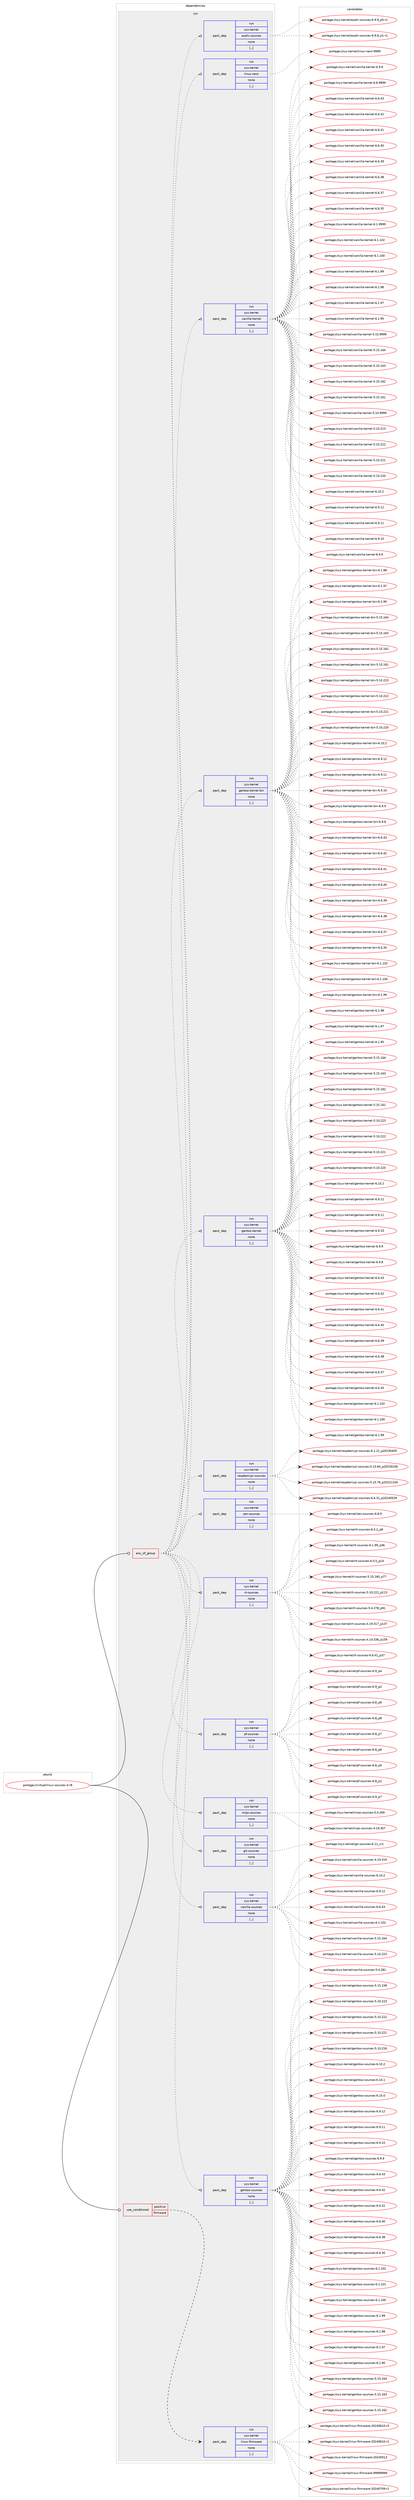 digraph prolog {

# *************
# Graph options
# *************

newrank=true;
concentrate=true;
compound=true;
graph [rankdir=LR,fontname=Helvetica,fontsize=10,ranksep=1.5];#, ranksep=2.5, nodesep=0.2];
edge  [arrowhead=vee];
node  [fontname=Helvetica,fontsize=10];

# **********
# The ebuild
# **********

subgraph cluster_leftcol {
color=gray;
label=<<i>ebuild</i>>;
id [label="portage://virtual/linux-sources-3-r8", color=red, width=4, href="../virtual/linux-sources-3-r8.svg"];
}

# ****************
# The dependencies
# ****************

subgraph cluster_midcol {
color=gray;
label=<<i>dependencies</i>>;
subgraph cluster_compile {
fillcolor="#eeeeee";
style=filled;
label=<<i>compile</i>>;
}
subgraph cluster_compileandrun {
fillcolor="#eeeeee";
style=filled;
label=<<i>compile and run</i>>;
}
subgraph cluster_run {
fillcolor="#eeeeee";
style=filled;
label=<<i>run</i>>;
subgraph any2855 {
dependency444452 [label=<<TABLE BORDER="0" CELLBORDER="1" CELLSPACING="0" CELLPADDING="4"><TR><TD CELLPADDING="10">any_of_group</TD></TR></TABLE>>, shape=none, color=red];subgraph pack322698 {
dependency444453 [label=<<TABLE BORDER="0" CELLBORDER="1" CELLSPACING="0" CELLPADDING="4" WIDTH="220"><TR><TD ROWSPAN="6" CELLPADDING="30">pack_dep</TD></TR><TR><TD WIDTH="110">run</TD></TR><TR><TD>sys-kernel</TD></TR><TR><TD>gentoo-sources</TD></TR><TR><TD>none</TD></TR><TR><TD>[,,]</TD></TR></TABLE>>, shape=none, color=blue];
}
dependency444452:e -> dependency444453:w [weight=20,style="dotted",arrowhead="oinv"];
subgraph pack322699 {
dependency444454 [label=<<TABLE BORDER="0" CELLBORDER="1" CELLSPACING="0" CELLPADDING="4" WIDTH="220"><TR><TD ROWSPAN="6" CELLPADDING="30">pack_dep</TD></TR><TR><TD WIDTH="110">run</TD></TR><TR><TD>sys-kernel</TD></TR><TR><TD>vanilla-sources</TD></TR><TR><TD>none</TD></TR><TR><TD>[,,]</TD></TR></TABLE>>, shape=none, color=blue];
}
dependency444452:e -> dependency444454:w [weight=20,style="dotted",arrowhead="oinv"];
subgraph pack322700 {
dependency444455 [label=<<TABLE BORDER="0" CELLBORDER="1" CELLSPACING="0" CELLPADDING="4" WIDTH="220"><TR><TD ROWSPAN="6" CELLPADDING="30">pack_dep</TD></TR><TR><TD WIDTH="110">run</TD></TR><TR><TD>sys-kernel</TD></TR><TR><TD>git-sources</TD></TR><TR><TD>none</TD></TR><TR><TD>[,,]</TD></TR></TABLE>>, shape=none, color=blue];
}
dependency444452:e -> dependency444455:w [weight=20,style="dotted",arrowhead="oinv"];
subgraph pack322701 {
dependency444456 [label=<<TABLE BORDER="0" CELLBORDER="1" CELLSPACING="0" CELLPADDING="4" WIDTH="220"><TR><TD ROWSPAN="6" CELLPADDING="30">pack_dep</TD></TR><TR><TD WIDTH="110">run</TD></TR><TR><TD>sys-kernel</TD></TR><TR><TD>mips-sources</TD></TR><TR><TD>none</TD></TR><TR><TD>[,,]</TD></TR></TABLE>>, shape=none, color=blue];
}
dependency444452:e -> dependency444456:w [weight=20,style="dotted",arrowhead="oinv"];
subgraph pack322702 {
dependency444457 [label=<<TABLE BORDER="0" CELLBORDER="1" CELLSPACING="0" CELLPADDING="4" WIDTH="220"><TR><TD ROWSPAN="6" CELLPADDING="30">pack_dep</TD></TR><TR><TD WIDTH="110">run</TD></TR><TR><TD>sys-kernel</TD></TR><TR><TD>pf-sources</TD></TR><TR><TD>none</TD></TR><TR><TD>[,,]</TD></TR></TABLE>>, shape=none, color=blue];
}
dependency444452:e -> dependency444457:w [weight=20,style="dotted",arrowhead="oinv"];
subgraph pack322703 {
dependency444458 [label=<<TABLE BORDER="0" CELLBORDER="1" CELLSPACING="0" CELLPADDING="4" WIDTH="220"><TR><TD ROWSPAN="6" CELLPADDING="30">pack_dep</TD></TR><TR><TD WIDTH="110">run</TD></TR><TR><TD>sys-kernel</TD></TR><TR><TD>rt-sources</TD></TR><TR><TD>none</TD></TR><TR><TD>[,,]</TD></TR></TABLE>>, shape=none, color=blue];
}
dependency444452:e -> dependency444458:w [weight=20,style="dotted",arrowhead="oinv"];
subgraph pack322704 {
dependency444459 [label=<<TABLE BORDER="0" CELLBORDER="1" CELLSPACING="0" CELLPADDING="4" WIDTH="220"><TR><TD ROWSPAN="6" CELLPADDING="30">pack_dep</TD></TR><TR><TD WIDTH="110">run</TD></TR><TR><TD>sys-kernel</TD></TR><TR><TD>zen-sources</TD></TR><TR><TD>none</TD></TR><TR><TD>[,,]</TD></TR></TABLE>>, shape=none, color=blue];
}
dependency444452:e -> dependency444459:w [weight=20,style="dotted",arrowhead="oinv"];
subgraph pack322705 {
dependency444460 [label=<<TABLE BORDER="0" CELLBORDER="1" CELLSPACING="0" CELLPADDING="4" WIDTH="220"><TR><TD ROWSPAN="6" CELLPADDING="30">pack_dep</TD></TR><TR><TD WIDTH="110">run</TD></TR><TR><TD>sys-kernel</TD></TR><TR><TD>raspberrypi-sources</TD></TR><TR><TD>none</TD></TR><TR><TD>[,,]</TD></TR></TABLE>>, shape=none, color=blue];
}
dependency444452:e -> dependency444460:w [weight=20,style="dotted",arrowhead="oinv"];
subgraph pack322706 {
dependency444461 [label=<<TABLE BORDER="0" CELLBORDER="1" CELLSPACING="0" CELLPADDING="4" WIDTH="220"><TR><TD ROWSPAN="6" CELLPADDING="30">pack_dep</TD></TR><TR><TD WIDTH="110">run</TD></TR><TR><TD>sys-kernel</TD></TR><TR><TD>gentoo-kernel</TD></TR><TR><TD>none</TD></TR><TR><TD>[,,]</TD></TR></TABLE>>, shape=none, color=blue];
}
dependency444452:e -> dependency444461:w [weight=20,style="dotted",arrowhead="oinv"];
subgraph pack322707 {
dependency444462 [label=<<TABLE BORDER="0" CELLBORDER="1" CELLSPACING="0" CELLPADDING="4" WIDTH="220"><TR><TD ROWSPAN="6" CELLPADDING="30">pack_dep</TD></TR><TR><TD WIDTH="110">run</TD></TR><TR><TD>sys-kernel</TD></TR><TR><TD>gentoo-kernel-bin</TD></TR><TR><TD>none</TD></TR><TR><TD>[,,]</TD></TR></TABLE>>, shape=none, color=blue];
}
dependency444452:e -> dependency444462:w [weight=20,style="dotted",arrowhead="oinv"];
subgraph pack322708 {
dependency444463 [label=<<TABLE BORDER="0" CELLBORDER="1" CELLSPACING="0" CELLPADDING="4" WIDTH="220"><TR><TD ROWSPAN="6" CELLPADDING="30">pack_dep</TD></TR><TR><TD WIDTH="110">run</TD></TR><TR><TD>sys-kernel</TD></TR><TR><TD>vanilla-kernel</TD></TR><TR><TD>none</TD></TR><TR><TD>[,,]</TD></TR></TABLE>>, shape=none, color=blue];
}
dependency444452:e -> dependency444463:w [weight=20,style="dotted",arrowhead="oinv"];
subgraph pack322709 {
dependency444464 [label=<<TABLE BORDER="0" CELLBORDER="1" CELLSPACING="0" CELLPADDING="4" WIDTH="220"><TR><TD ROWSPAN="6" CELLPADDING="30">pack_dep</TD></TR><TR><TD WIDTH="110">run</TD></TR><TR><TD>sys-kernel</TD></TR><TR><TD>linux-next</TD></TR><TR><TD>none</TD></TR><TR><TD>[,,]</TD></TR></TABLE>>, shape=none, color=blue];
}
dependency444452:e -> dependency444464:w [weight=20,style="dotted",arrowhead="oinv"];
subgraph pack322710 {
dependency444465 [label=<<TABLE BORDER="0" CELLBORDER="1" CELLSPACING="0" CELLPADDING="4" WIDTH="220"><TR><TD ROWSPAN="6" CELLPADDING="30">pack_dep</TD></TR><TR><TD WIDTH="110">run</TD></TR><TR><TD>sys-kernel</TD></TR><TR><TD>asahi-sources</TD></TR><TR><TD>none</TD></TR><TR><TD>[,,]</TD></TR></TABLE>>, shape=none, color=blue];
}
dependency444452:e -> dependency444465:w [weight=20,style="dotted",arrowhead="oinv"];
}
id:e -> dependency444452:w [weight=20,style="solid",arrowhead="odot"];
subgraph cond118670 {
dependency444466 [label=<<TABLE BORDER="0" CELLBORDER="1" CELLSPACING="0" CELLPADDING="4"><TR><TD ROWSPAN="3" CELLPADDING="10">use_conditional</TD></TR><TR><TD>positive</TD></TR><TR><TD>firmware</TD></TR></TABLE>>, shape=none, color=red];
subgraph pack322711 {
dependency444467 [label=<<TABLE BORDER="0" CELLBORDER="1" CELLSPACING="0" CELLPADDING="4" WIDTH="220"><TR><TD ROWSPAN="6" CELLPADDING="30">pack_dep</TD></TR><TR><TD WIDTH="110">run</TD></TR><TR><TD>sys-kernel</TD></TR><TR><TD>linux-firmware</TD></TR><TR><TD>none</TD></TR><TR><TD>[,,]</TD></TR></TABLE>>, shape=none, color=blue];
}
dependency444466:e -> dependency444467:w [weight=20,style="dashed",arrowhead="vee"];
}
id:e -> dependency444466:w [weight=20,style="solid",arrowhead="odot"];
}
}

# **************
# The candidates
# **************

subgraph cluster_choices {
rank=same;
color=gray;
label=<<i>candidates</i>>;

subgraph choice322698 {
color=black;
nodesep=1;
choice1151211154510710111411010110847103101110116111111451151111171149910111545544649484650 [label="portage://sys-kernel/gentoo-sources-6.10.2", color=red, width=4,href="../sys-kernel/gentoo-sources-6.10.2.svg"];
choice1151211154510710111411010110847103101110116111111451151111171149910111545544649484649 [label="portage://sys-kernel/gentoo-sources-6.10.1", color=red, width=4,href="../sys-kernel/gentoo-sources-6.10.1.svg"];
choice1151211154510710111411010110847103101110116111111451151111171149910111545544649484648 [label="portage://sys-kernel/gentoo-sources-6.10.0", color=red, width=4,href="../sys-kernel/gentoo-sources-6.10.0.svg"];
choice1151211154510710111411010110847103101110116111111451151111171149910111545544657464950 [label="portage://sys-kernel/gentoo-sources-6.9.12", color=red, width=4,href="../sys-kernel/gentoo-sources-6.9.12.svg"];
choice1151211154510710111411010110847103101110116111111451151111171149910111545544657464949 [label="portage://sys-kernel/gentoo-sources-6.9.11", color=red, width=4,href="../sys-kernel/gentoo-sources-6.9.11.svg"];
choice1151211154510710111411010110847103101110116111111451151111171149910111545544657464948 [label="portage://sys-kernel/gentoo-sources-6.9.10", color=red, width=4,href="../sys-kernel/gentoo-sources-6.9.10.svg"];
choice11512111545107101114110101108471031011101161111114511511111711499101115455446574657 [label="portage://sys-kernel/gentoo-sources-6.9.9", color=red, width=4,href="../sys-kernel/gentoo-sources-6.9.9.svg"];
choice1151211154510710111411010110847103101110116111111451151111171149910111545544654465251 [label="portage://sys-kernel/gentoo-sources-6.6.43", color=red, width=4,href="../sys-kernel/gentoo-sources-6.6.43.svg"];
choice1151211154510710111411010110847103101110116111111451151111171149910111545544654465250 [label="portage://sys-kernel/gentoo-sources-6.6.42", color=red, width=4,href="../sys-kernel/gentoo-sources-6.6.42.svg"];
choice1151211154510710111411010110847103101110116111111451151111171149910111545544654465249 [label="portage://sys-kernel/gentoo-sources-6.6.41", color=red, width=4,href="../sys-kernel/gentoo-sources-6.6.41.svg"];
choice1151211154510710111411010110847103101110116111111451151111171149910111545544654465248 [label="portage://sys-kernel/gentoo-sources-6.6.40", color=red, width=4,href="../sys-kernel/gentoo-sources-6.6.40.svg"];
choice1151211154510710111411010110847103101110116111111451151111171149910111545544654465156 [label="portage://sys-kernel/gentoo-sources-6.6.38", color=red, width=4,href="../sys-kernel/gentoo-sources-6.6.38.svg"];
choice1151211154510710111411010110847103101110116111111451151111171149910111545544654465148 [label="portage://sys-kernel/gentoo-sources-6.6.30", color=red, width=4,href="../sys-kernel/gentoo-sources-6.6.30.svg"];
choice115121115451071011141101011084710310111011611111145115111117114991011154554464946494850 [label="portage://sys-kernel/gentoo-sources-6.1.102", color=red, width=4,href="../sys-kernel/gentoo-sources-6.1.102.svg"];
choice115121115451071011141101011084710310111011611111145115111117114991011154554464946494849 [label="portage://sys-kernel/gentoo-sources-6.1.101", color=red, width=4,href="../sys-kernel/gentoo-sources-6.1.101.svg"];
choice115121115451071011141101011084710310111011611111145115111117114991011154554464946494848 [label="portage://sys-kernel/gentoo-sources-6.1.100", color=red, width=4,href="../sys-kernel/gentoo-sources-6.1.100.svg"];
choice1151211154510710111411010110847103101110116111111451151111171149910111545544649465757 [label="portage://sys-kernel/gentoo-sources-6.1.99", color=red, width=4,href="../sys-kernel/gentoo-sources-6.1.99.svg"];
choice1151211154510710111411010110847103101110116111111451151111171149910111545544649465756 [label="portage://sys-kernel/gentoo-sources-6.1.98", color=red, width=4,href="../sys-kernel/gentoo-sources-6.1.98.svg"];
choice1151211154510710111411010110847103101110116111111451151111171149910111545544649465755 [label="portage://sys-kernel/gentoo-sources-6.1.97", color=red, width=4,href="../sys-kernel/gentoo-sources-6.1.97.svg"];
choice1151211154510710111411010110847103101110116111111451151111171149910111545544649465748 [label="portage://sys-kernel/gentoo-sources-6.1.90", color=red, width=4,href="../sys-kernel/gentoo-sources-6.1.90.svg"];
choice11512111545107101114110101108471031011101161111114511511111711499101115455346495346495452 [label="portage://sys-kernel/gentoo-sources-5.15.164", color=red, width=4,href="../sys-kernel/gentoo-sources-5.15.164.svg"];
choice11512111545107101114110101108471031011101161111114511511111711499101115455346495346495451 [label="portage://sys-kernel/gentoo-sources-5.15.163", color=red, width=4,href="../sys-kernel/gentoo-sources-5.15.163.svg"];
choice11512111545107101114110101108471031011101161111114511511111711499101115455346495346495450 [label="portage://sys-kernel/gentoo-sources-5.15.162", color=red, width=4,href="../sys-kernel/gentoo-sources-5.15.162.svg"];
choice11512111545107101114110101108471031011101161111114511511111711499101115455346495346495356 [label="portage://sys-kernel/gentoo-sources-5.15.158", color=red, width=4,href="../sys-kernel/gentoo-sources-5.15.158.svg"];
choice11512111545107101114110101108471031011101161111114511511111711499101115455346494846505051 [label="portage://sys-kernel/gentoo-sources-5.10.223", color=red, width=4,href="../sys-kernel/gentoo-sources-5.10.223.svg"];
choice11512111545107101114110101108471031011101161111114511511111711499101115455346494846505050 [label="portage://sys-kernel/gentoo-sources-5.10.222", color=red, width=4,href="../sys-kernel/gentoo-sources-5.10.222.svg"];
choice11512111545107101114110101108471031011101161111114511511111711499101115455346494846505049 [label="portage://sys-kernel/gentoo-sources-5.10.221", color=red, width=4,href="../sys-kernel/gentoo-sources-5.10.221.svg"];
choice11512111545107101114110101108471031011101161111114511511111711499101115455346494846504954 [label="portage://sys-kernel/gentoo-sources-5.10.216", color=red, width=4,href="../sys-kernel/gentoo-sources-5.10.216.svg"];
dependency444453:e -> choice1151211154510710111411010110847103101110116111111451151111171149910111545544649484650:w [style=dotted,weight="100"];
dependency444453:e -> choice1151211154510710111411010110847103101110116111111451151111171149910111545544649484649:w [style=dotted,weight="100"];
dependency444453:e -> choice1151211154510710111411010110847103101110116111111451151111171149910111545544649484648:w [style=dotted,weight="100"];
dependency444453:e -> choice1151211154510710111411010110847103101110116111111451151111171149910111545544657464950:w [style=dotted,weight="100"];
dependency444453:e -> choice1151211154510710111411010110847103101110116111111451151111171149910111545544657464949:w [style=dotted,weight="100"];
dependency444453:e -> choice1151211154510710111411010110847103101110116111111451151111171149910111545544657464948:w [style=dotted,weight="100"];
dependency444453:e -> choice11512111545107101114110101108471031011101161111114511511111711499101115455446574657:w [style=dotted,weight="100"];
dependency444453:e -> choice1151211154510710111411010110847103101110116111111451151111171149910111545544654465251:w [style=dotted,weight="100"];
dependency444453:e -> choice1151211154510710111411010110847103101110116111111451151111171149910111545544654465250:w [style=dotted,weight="100"];
dependency444453:e -> choice1151211154510710111411010110847103101110116111111451151111171149910111545544654465249:w [style=dotted,weight="100"];
dependency444453:e -> choice1151211154510710111411010110847103101110116111111451151111171149910111545544654465248:w [style=dotted,weight="100"];
dependency444453:e -> choice1151211154510710111411010110847103101110116111111451151111171149910111545544654465156:w [style=dotted,weight="100"];
dependency444453:e -> choice1151211154510710111411010110847103101110116111111451151111171149910111545544654465148:w [style=dotted,weight="100"];
dependency444453:e -> choice115121115451071011141101011084710310111011611111145115111117114991011154554464946494850:w [style=dotted,weight="100"];
dependency444453:e -> choice115121115451071011141101011084710310111011611111145115111117114991011154554464946494849:w [style=dotted,weight="100"];
dependency444453:e -> choice115121115451071011141101011084710310111011611111145115111117114991011154554464946494848:w [style=dotted,weight="100"];
dependency444453:e -> choice1151211154510710111411010110847103101110116111111451151111171149910111545544649465757:w [style=dotted,weight="100"];
dependency444453:e -> choice1151211154510710111411010110847103101110116111111451151111171149910111545544649465756:w [style=dotted,weight="100"];
dependency444453:e -> choice1151211154510710111411010110847103101110116111111451151111171149910111545544649465755:w [style=dotted,weight="100"];
dependency444453:e -> choice1151211154510710111411010110847103101110116111111451151111171149910111545544649465748:w [style=dotted,weight="100"];
dependency444453:e -> choice11512111545107101114110101108471031011101161111114511511111711499101115455346495346495452:w [style=dotted,weight="100"];
dependency444453:e -> choice11512111545107101114110101108471031011101161111114511511111711499101115455346495346495451:w [style=dotted,weight="100"];
dependency444453:e -> choice11512111545107101114110101108471031011101161111114511511111711499101115455346495346495450:w [style=dotted,weight="100"];
dependency444453:e -> choice11512111545107101114110101108471031011101161111114511511111711499101115455346495346495356:w [style=dotted,weight="100"];
dependency444453:e -> choice11512111545107101114110101108471031011101161111114511511111711499101115455346494846505051:w [style=dotted,weight="100"];
dependency444453:e -> choice11512111545107101114110101108471031011101161111114511511111711499101115455346494846505050:w [style=dotted,weight="100"];
dependency444453:e -> choice11512111545107101114110101108471031011101161111114511511111711499101115455346494846505049:w [style=dotted,weight="100"];
dependency444453:e -> choice11512111545107101114110101108471031011101161111114511511111711499101115455346494846504954:w [style=dotted,weight="100"];
}
subgraph choice322699 {
color=black;
nodesep=1;
choice11512111545107101114110101108471189711010510810897451151111171149910111545544649484650 [label="portage://sys-kernel/vanilla-sources-6.10.2", color=red, width=4,href="../sys-kernel/vanilla-sources-6.10.2.svg"];
choice11512111545107101114110101108471189711010510810897451151111171149910111545544657464950 [label="portage://sys-kernel/vanilla-sources-6.9.12", color=red, width=4,href="../sys-kernel/vanilla-sources-6.9.12.svg"];
choice11512111545107101114110101108471189711010510810897451151111171149910111545544654465251 [label="portage://sys-kernel/vanilla-sources-6.6.43", color=red, width=4,href="../sys-kernel/vanilla-sources-6.6.43.svg"];
choice1151211154510710111411010110847118971101051081089745115111117114991011154554464946494850 [label="portage://sys-kernel/vanilla-sources-6.1.102", color=red, width=4,href="../sys-kernel/vanilla-sources-6.1.102.svg"];
choice115121115451071011141101011084711897110105108108974511511111711499101115455346495346495452 [label="portage://sys-kernel/vanilla-sources-5.15.164", color=red, width=4,href="../sys-kernel/vanilla-sources-5.15.164.svg"];
choice115121115451071011141101011084711897110105108108974511511111711499101115455346494846505051 [label="portage://sys-kernel/vanilla-sources-5.10.223", color=red, width=4,href="../sys-kernel/vanilla-sources-5.10.223.svg"];
choice1151211154510710111411010110847118971101051081089745115111117114991011154553465246505649 [label="portage://sys-kernel/vanilla-sources-5.4.281", color=red, width=4,href="../sys-kernel/vanilla-sources-5.4.281.svg"];
choice115121115451071011141101011084711897110105108108974511511111711499101115455246495746514957 [label="portage://sys-kernel/vanilla-sources-4.19.319", color=red, width=4,href="../sys-kernel/vanilla-sources-4.19.319.svg"];
dependency444454:e -> choice11512111545107101114110101108471189711010510810897451151111171149910111545544649484650:w [style=dotted,weight="100"];
dependency444454:e -> choice11512111545107101114110101108471189711010510810897451151111171149910111545544657464950:w [style=dotted,weight="100"];
dependency444454:e -> choice11512111545107101114110101108471189711010510810897451151111171149910111545544654465251:w [style=dotted,weight="100"];
dependency444454:e -> choice1151211154510710111411010110847118971101051081089745115111117114991011154554464946494850:w [style=dotted,weight="100"];
dependency444454:e -> choice115121115451071011141101011084711897110105108108974511511111711499101115455346495346495452:w [style=dotted,weight="100"];
dependency444454:e -> choice115121115451071011141101011084711897110105108108974511511111711499101115455346494846505051:w [style=dotted,weight="100"];
dependency444454:e -> choice1151211154510710111411010110847118971101051081089745115111117114991011154553465246505649:w [style=dotted,weight="100"];
dependency444454:e -> choice115121115451071011141101011084711897110105108108974511511111711499101115455246495746514957:w [style=dotted,weight="100"];
}
subgraph choice322700 {
color=black;
nodesep=1;
choice115121115451071011141101011084710310511645115111117114991011154554464949951149949 [label="portage://sys-kernel/git-sources-6.11_rc1", color=red, width=4,href="../sys-kernel/git-sources-6.11_rc1.svg"];
dependency444455:e -> choice115121115451071011141101011084710310511645115111117114991011154554464949951149949:w [style=dotted,weight="100"];
}
subgraph choice322701 {
color=black;
nodesep=1;
choice115121115451071011141101011084710910511211545115111117114991011154553465246505457 [label="portage://sys-kernel/mips-sources-5.4.269", color=red, width=4,href="../sys-kernel/mips-sources-5.4.269.svg"];
choice11512111545107101114110101108471091051121154511511111711499101115455246495746514855 [label="portage://sys-kernel/mips-sources-4.19.307", color=red, width=4,href="../sys-kernel/mips-sources-4.19.307.svg"];
dependency444456:e -> choice115121115451071011141101011084710910511211545115111117114991011154553465246505457:w [style=dotted,weight="100"];
dependency444456:e -> choice11512111545107101114110101108471091051121154511511111711499101115455246495746514855:w [style=dotted,weight="100"];
}
subgraph choice322702 {
color=black;
nodesep=1;
choice11512111545107101114110101108471121024511511111711499101115455446579511255 [label="portage://sys-kernel/pf-sources-6.9_p7", color=red, width=4,href="../sys-kernel/pf-sources-6.9_p7.svg"];
choice11512111545107101114110101108471121024511511111711499101115455446579511252 [label="portage://sys-kernel/pf-sources-6.9_p4", color=red, width=4,href="../sys-kernel/pf-sources-6.9_p4.svg"];
choice11512111545107101114110101108471121024511511111711499101115455446579511250 [label="portage://sys-kernel/pf-sources-6.9_p2", color=red, width=4,href="../sys-kernel/pf-sources-6.9_p2.svg"];
choice11512111545107101114110101108471121024511511111711499101115455446569511257 [label="portage://sys-kernel/pf-sources-6.8_p9", color=red, width=4,href="../sys-kernel/pf-sources-6.8_p9.svg"];
choice11512111545107101114110101108471121024511511111711499101115455446569511256 [label="portage://sys-kernel/pf-sources-6.8_p8", color=red, width=4,href="../sys-kernel/pf-sources-6.8_p8.svg"];
choice11512111545107101114110101108471121024511511111711499101115455446569511255 [label="portage://sys-kernel/pf-sources-6.8_p7", color=red, width=4,href="../sys-kernel/pf-sources-6.8_p7.svg"];
choice11512111545107101114110101108471121024511511111711499101115455446569511254 [label="portage://sys-kernel/pf-sources-6.8_p6", color=red, width=4,href="../sys-kernel/pf-sources-6.8_p6.svg"];
choice11512111545107101114110101108471121024511511111711499101115455446569511253 [label="portage://sys-kernel/pf-sources-6.8_p5", color=red, width=4,href="../sys-kernel/pf-sources-6.8_p5.svg"];
choice11512111545107101114110101108471121024511511111711499101115455446569511249 [label="portage://sys-kernel/pf-sources-6.8_p1", color=red, width=4,href="../sys-kernel/pf-sources-6.8_p1.svg"];
dependency444457:e -> choice11512111545107101114110101108471121024511511111711499101115455446579511255:w [style=dotted,weight="100"];
dependency444457:e -> choice11512111545107101114110101108471121024511511111711499101115455446579511252:w [style=dotted,weight="100"];
dependency444457:e -> choice11512111545107101114110101108471121024511511111711499101115455446579511250:w [style=dotted,weight="100"];
dependency444457:e -> choice11512111545107101114110101108471121024511511111711499101115455446569511257:w [style=dotted,weight="100"];
dependency444457:e -> choice11512111545107101114110101108471121024511511111711499101115455446569511256:w [style=dotted,weight="100"];
dependency444457:e -> choice11512111545107101114110101108471121024511511111711499101115455446569511255:w [style=dotted,weight="100"];
dependency444457:e -> choice11512111545107101114110101108471121024511511111711499101115455446569511254:w [style=dotted,weight="100"];
dependency444457:e -> choice11512111545107101114110101108471121024511511111711499101115455446569511253:w [style=dotted,weight="100"];
dependency444457:e -> choice11512111545107101114110101108471121024511511111711499101115455446569511249:w [style=dotted,weight="100"];
}
subgraph choice322703 {
color=black;
nodesep=1;
choice1151211154510710111411010110847114116451151111171149910111545544654465249951125155 [label="portage://sys-kernel/rt-sources-6.6.41_p37", color=red, width=4,href="../sys-kernel/rt-sources-6.6.41_p37.svg"];
choice115121115451071011141101011084711411645115111117114991011154554465346509511256 [label="portage://sys-kernel/rt-sources-6.5.2_p8", color=red, width=4,href="../sys-kernel/rt-sources-6.5.2_p8.svg"];
choice1151211154510710111411010110847114116451151111171149910111545544649465757951125154 [label="portage://sys-kernel/rt-sources-6.1.99_p36", color=red, width=4,href="../sys-kernel/rt-sources-6.1.99_p36.svg"];
choice11512111545107101114110101108471141164511511111711499101115455446484653951124952 [label="portage://sys-kernel/rt-sources-6.0.5_p14", color=red, width=4,href="../sys-kernel/rt-sources-6.0.5_p14.svg"];
choice11512111545107101114110101108471141164511511111711499101115455346495346495448951125555 [label="portage://sys-kernel/rt-sources-5.15.160_p77", color=red, width=4,href="../sys-kernel/rt-sources-5.15.160_p77.svg"];
choice1151211154510710111411010110847114116451151111171149910111545534649484650504995112494951 [label="portage://sys-kernel/rt-sources-5.10.221_p113", color=red, width=4,href="../sys-kernel/rt-sources-5.10.221_p113.svg"];
choice115121115451071011141101011084711411645115111117114991011154553465246505556951125749 [label="portage://sys-kernel/rt-sources-5.4.278_p91", color=red, width=4,href="../sys-kernel/rt-sources-5.4.278_p91.svg"];
choice1151211154510710111411010110847114116451151111171149910111545524649574651495595112495155 [label="portage://sys-kernel/rt-sources-4.19.317_p137", color=red, width=4,href="../sys-kernel/rt-sources-4.19.317_p137.svg"];
choice1151211154510710111411010110847114116451151111171149910111545524649524651515495112495357 [label="portage://sys-kernel/rt-sources-4.14.336_p159", color=red, width=4,href="../sys-kernel/rt-sources-4.14.336_p159.svg"];
dependency444458:e -> choice1151211154510710111411010110847114116451151111171149910111545544654465249951125155:w [style=dotted,weight="100"];
dependency444458:e -> choice115121115451071011141101011084711411645115111117114991011154554465346509511256:w [style=dotted,weight="100"];
dependency444458:e -> choice1151211154510710111411010110847114116451151111171149910111545544649465757951125154:w [style=dotted,weight="100"];
dependency444458:e -> choice11512111545107101114110101108471141164511511111711499101115455446484653951124952:w [style=dotted,weight="100"];
dependency444458:e -> choice11512111545107101114110101108471141164511511111711499101115455346495346495448951125555:w [style=dotted,weight="100"];
dependency444458:e -> choice1151211154510710111411010110847114116451151111171149910111545534649484650504995112494951:w [style=dotted,weight="100"];
dependency444458:e -> choice115121115451071011141101011084711411645115111117114991011154553465246505556951125749:w [style=dotted,weight="100"];
dependency444458:e -> choice1151211154510710111411010110847114116451151111171149910111545524649574651495595112495155:w [style=dotted,weight="100"];
dependency444458:e -> choice1151211154510710111411010110847114116451151111171149910111545524649524651515495112495357:w [style=dotted,weight="100"];
}
subgraph choice322704 {
color=black;
nodesep=1;
choice11512111545107101114110101108471221011104511511111711499101115455446564657 [label="portage://sys-kernel/zen-sources-6.8.9", color=red, width=4,href="../sys-kernel/zen-sources-6.8.9.svg"];
dependency444459:e -> choice11512111545107101114110101108471221011104511511111711499101115455446564657:w [style=dotted,weight="100"];
}
subgraph choice322705 {
color=black;
nodesep=1;
choice11512111545107101114110101108471149711511298101114114121112105451151111171149910111545544654465149951125048505248535057 [label="portage://sys-kernel/raspberrypi-sources-6.6.31_p20240529", color=red, width=4,href="../sys-kernel/raspberrypi-sources-6.6.31_p20240529.svg"];
choice11512111545107101114110101108471149711511298101114114121112105451151111171149910111545544649465049951125048505148524853 [label="portage://sys-kernel/raspberrypi-sources-6.1.21_p20230405", color=red, width=4,href="../sys-kernel/raspberrypi-sources-6.1.21_p20230405.svg"];
choice1151211154510710111411010110847114971151129810111411412111210545115111117114991011154553464953465652951125048505148494854 [label="portage://sys-kernel/raspberrypi-sources-5.15.84_p20230106", color=red, width=4,href="../sys-kernel/raspberrypi-sources-5.15.84_p20230106.svg"];
choice1151211154510710111411010110847114971151129810111411412111210545115111117114991011154553464953465554951125048505049494852 [label="portage://sys-kernel/raspberrypi-sources-5.15.76_p20221104", color=red, width=4,href="../sys-kernel/raspberrypi-sources-5.15.76_p20221104.svg"];
dependency444460:e -> choice11512111545107101114110101108471149711511298101114114121112105451151111171149910111545544654465149951125048505248535057:w [style=dotted,weight="100"];
dependency444460:e -> choice11512111545107101114110101108471149711511298101114114121112105451151111171149910111545544649465049951125048505148524853:w [style=dotted,weight="100"];
dependency444460:e -> choice1151211154510710111411010110847114971151129810111411412111210545115111117114991011154553464953465652951125048505148494854:w [style=dotted,weight="100"];
dependency444460:e -> choice1151211154510710111411010110847114971151129810111411412111210545115111117114991011154553464953465554951125048505049494852:w [style=dotted,weight="100"];
}
subgraph choice322706 {
color=black;
nodesep=1;
choice11512111545107101114110101108471031011101161111114510710111411010110845544649484650 [label="portage://sys-kernel/gentoo-kernel-6.10.2", color=red, width=4,href="../sys-kernel/gentoo-kernel-6.10.2.svg"];
choice11512111545107101114110101108471031011101161111114510710111411010110845544657464950 [label="portage://sys-kernel/gentoo-kernel-6.9.12", color=red, width=4,href="../sys-kernel/gentoo-kernel-6.9.12.svg"];
choice11512111545107101114110101108471031011101161111114510710111411010110845544657464949 [label="portage://sys-kernel/gentoo-kernel-6.9.11", color=red, width=4,href="../sys-kernel/gentoo-kernel-6.9.11.svg"];
choice11512111545107101114110101108471031011101161111114510710111411010110845544657464948 [label="portage://sys-kernel/gentoo-kernel-6.9.10", color=red, width=4,href="../sys-kernel/gentoo-kernel-6.9.10.svg"];
choice115121115451071011141101011084710310111011611111145107101114110101108455446574657 [label="portage://sys-kernel/gentoo-kernel-6.9.9", color=red, width=4,href="../sys-kernel/gentoo-kernel-6.9.9.svg"];
choice115121115451071011141101011084710310111011611111145107101114110101108455446574656 [label="portage://sys-kernel/gentoo-kernel-6.9.8", color=red, width=4,href="../sys-kernel/gentoo-kernel-6.9.8.svg"];
choice11512111545107101114110101108471031011101161111114510710111411010110845544654465251 [label="portage://sys-kernel/gentoo-kernel-6.6.43", color=red, width=4,href="../sys-kernel/gentoo-kernel-6.6.43.svg"];
choice11512111545107101114110101108471031011101161111114510710111411010110845544654465250 [label="portage://sys-kernel/gentoo-kernel-6.6.42", color=red, width=4,href="../sys-kernel/gentoo-kernel-6.6.42.svg"];
choice11512111545107101114110101108471031011101161111114510710111411010110845544654465249 [label="portage://sys-kernel/gentoo-kernel-6.6.41", color=red, width=4,href="../sys-kernel/gentoo-kernel-6.6.41.svg"];
choice11512111545107101114110101108471031011101161111114510710111411010110845544654465248 [label="portage://sys-kernel/gentoo-kernel-6.6.40", color=red, width=4,href="../sys-kernel/gentoo-kernel-6.6.40.svg"];
choice11512111545107101114110101108471031011101161111114510710111411010110845544654465157 [label="portage://sys-kernel/gentoo-kernel-6.6.39", color=red, width=4,href="../sys-kernel/gentoo-kernel-6.6.39.svg"];
choice11512111545107101114110101108471031011101161111114510710111411010110845544654465156 [label="portage://sys-kernel/gentoo-kernel-6.6.38", color=red, width=4,href="../sys-kernel/gentoo-kernel-6.6.38.svg"];
choice11512111545107101114110101108471031011101161111114510710111411010110845544654465155 [label="portage://sys-kernel/gentoo-kernel-6.6.37", color=red, width=4,href="../sys-kernel/gentoo-kernel-6.6.37.svg"];
choice11512111545107101114110101108471031011101161111114510710111411010110845544654465153 [label="portage://sys-kernel/gentoo-kernel-6.6.35", color=red, width=4,href="../sys-kernel/gentoo-kernel-6.6.35.svg"];
choice1151211154510710111411010110847103101110116111111451071011141101011084554464946494850 [label="portage://sys-kernel/gentoo-kernel-6.1.102", color=red, width=4,href="../sys-kernel/gentoo-kernel-6.1.102.svg"];
choice1151211154510710111411010110847103101110116111111451071011141101011084554464946494848 [label="portage://sys-kernel/gentoo-kernel-6.1.100", color=red, width=4,href="../sys-kernel/gentoo-kernel-6.1.100.svg"];
choice11512111545107101114110101108471031011101161111114510710111411010110845544649465757 [label="portage://sys-kernel/gentoo-kernel-6.1.99", color=red, width=4,href="../sys-kernel/gentoo-kernel-6.1.99.svg"];
choice11512111545107101114110101108471031011101161111114510710111411010110845544649465756 [label="portage://sys-kernel/gentoo-kernel-6.1.98", color=red, width=4,href="../sys-kernel/gentoo-kernel-6.1.98.svg"];
choice11512111545107101114110101108471031011101161111114510710111411010110845544649465755 [label="portage://sys-kernel/gentoo-kernel-6.1.97", color=red, width=4,href="../sys-kernel/gentoo-kernel-6.1.97.svg"];
choice11512111545107101114110101108471031011101161111114510710111411010110845544649465753 [label="portage://sys-kernel/gentoo-kernel-6.1.95", color=red, width=4,href="../sys-kernel/gentoo-kernel-6.1.95.svg"];
choice115121115451071011141101011084710310111011611111145107101114110101108455346495346495452 [label="portage://sys-kernel/gentoo-kernel-5.15.164", color=red, width=4,href="../sys-kernel/gentoo-kernel-5.15.164.svg"];
choice115121115451071011141101011084710310111011611111145107101114110101108455346495346495451 [label="portage://sys-kernel/gentoo-kernel-5.15.163", color=red, width=4,href="../sys-kernel/gentoo-kernel-5.15.163.svg"];
choice115121115451071011141101011084710310111011611111145107101114110101108455346495346495450 [label="portage://sys-kernel/gentoo-kernel-5.15.162", color=red, width=4,href="../sys-kernel/gentoo-kernel-5.15.162.svg"];
choice115121115451071011141101011084710310111011611111145107101114110101108455346495346495449 [label="portage://sys-kernel/gentoo-kernel-5.15.161", color=red, width=4,href="../sys-kernel/gentoo-kernel-5.15.161.svg"];
choice115121115451071011141101011084710310111011611111145107101114110101108455346494846505051 [label="portage://sys-kernel/gentoo-kernel-5.10.223", color=red, width=4,href="../sys-kernel/gentoo-kernel-5.10.223.svg"];
choice115121115451071011141101011084710310111011611111145107101114110101108455346494846505050 [label="portage://sys-kernel/gentoo-kernel-5.10.222", color=red, width=4,href="../sys-kernel/gentoo-kernel-5.10.222.svg"];
choice115121115451071011141101011084710310111011611111145107101114110101108455346494846505049 [label="portage://sys-kernel/gentoo-kernel-5.10.221", color=red, width=4,href="../sys-kernel/gentoo-kernel-5.10.221.svg"];
choice115121115451071011141101011084710310111011611111145107101114110101108455346494846505048 [label="portage://sys-kernel/gentoo-kernel-5.10.220", color=red, width=4,href="../sys-kernel/gentoo-kernel-5.10.220.svg"];
dependency444461:e -> choice11512111545107101114110101108471031011101161111114510710111411010110845544649484650:w [style=dotted,weight="100"];
dependency444461:e -> choice11512111545107101114110101108471031011101161111114510710111411010110845544657464950:w [style=dotted,weight="100"];
dependency444461:e -> choice11512111545107101114110101108471031011101161111114510710111411010110845544657464949:w [style=dotted,weight="100"];
dependency444461:e -> choice11512111545107101114110101108471031011101161111114510710111411010110845544657464948:w [style=dotted,weight="100"];
dependency444461:e -> choice115121115451071011141101011084710310111011611111145107101114110101108455446574657:w [style=dotted,weight="100"];
dependency444461:e -> choice115121115451071011141101011084710310111011611111145107101114110101108455446574656:w [style=dotted,weight="100"];
dependency444461:e -> choice11512111545107101114110101108471031011101161111114510710111411010110845544654465251:w [style=dotted,weight="100"];
dependency444461:e -> choice11512111545107101114110101108471031011101161111114510710111411010110845544654465250:w [style=dotted,weight="100"];
dependency444461:e -> choice11512111545107101114110101108471031011101161111114510710111411010110845544654465249:w [style=dotted,weight="100"];
dependency444461:e -> choice11512111545107101114110101108471031011101161111114510710111411010110845544654465248:w [style=dotted,weight="100"];
dependency444461:e -> choice11512111545107101114110101108471031011101161111114510710111411010110845544654465157:w [style=dotted,weight="100"];
dependency444461:e -> choice11512111545107101114110101108471031011101161111114510710111411010110845544654465156:w [style=dotted,weight="100"];
dependency444461:e -> choice11512111545107101114110101108471031011101161111114510710111411010110845544654465155:w [style=dotted,weight="100"];
dependency444461:e -> choice11512111545107101114110101108471031011101161111114510710111411010110845544654465153:w [style=dotted,weight="100"];
dependency444461:e -> choice1151211154510710111411010110847103101110116111111451071011141101011084554464946494850:w [style=dotted,weight="100"];
dependency444461:e -> choice1151211154510710111411010110847103101110116111111451071011141101011084554464946494848:w [style=dotted,weight="100"];
dependency444461:e -> choice11512111545107101114110101108471031011101161111114510710111411010110845544649465757:w [style=dotted,weight="100"];
dependency444461:e -> choice11512111545107101114110101108471031011101161111114510710111411010110845544649465756:w [style=dotted,weight="100"];
dependency444461:e -> choice11512111545107101114110101108471031011101161111114510710111411010110845544649465755:w [style=dotted,weight="100"];
dependency444461:e -> choice11512111545107101114110101108471031011101161111114510710111411010110845544649465753:w [style=dotted,weight="100"];
dependency444461:e -> choice115121115451071011141101011084710310111011611111145107101114110101108455346495346495452:w [style=dotted,weight="100"];
dependency444461:e -> choice115121115451071011141101011084710310111011611111145107101114110101108455346495346495451:w [style=dotted,weight="100"];
dependency444461:e -> choice115121115451071011141101011084710310111011611111145107101114110101108455346495346495450:w [style=dotted,weight="100"];
dependency444461:e -> choice115121115451071011141101011084710310111011611111145107101114110101108455346495346495449:w [style=dotted,weight="100"];
dependency444461:e -> choice115121115451071011141101011084710310111011611111145107101114110101108455346494846505051:w [style=dotted,weight="100"];
dependency444461:e -> choice115121115451071011141101011084710310111011611111145107101114110101108455346494846505050:w [style=dotted,weight="100"];
dependency444461:e -> choice115121115451071011141101011084710310111011611111145107101114110101108455346494846505049:w [style=dotted,weight="100"];
dependency444461:e -> choice115121115451071011141101011084710310111011611111145107101114110101108455346494846505048:w [style=dotted,weight="100"];
}
subgraph choice322707 {
color=black;
nodesep=1;
choice115121115451071011141101011084710310111011611111145107101114110101108459810511045544649484650 [label="portage://sys-kernel/gentoo-kernel-bin-6.10.2", color=red, width=4,href="../sys-kernel/gentoo-kernel-bin-6.10.2.svg"];
choice115121115451071011141101011084710310111011611111145107101114110101108459810511045544657464950 [label="portage://sys-kernel/gentoo-kernel-bin-6.9.12", color=red, width=4,href="../sys-kernel/gentoo-kernel-bin-6.9.12.svg"];
choice115121115451071011141101011084710310111011611111145107101114110101108459810511045544657464949 [label="portage://sys-kernel/gentoo-kernel-bin-6.9.11", color=red, width=4,href="../sys-kernel/gentoo-kernel-bin-6.9.11.svg"];
choice115121115451071011141101011084710310111011611111145107101114110101108459810511045544657464948 [label="portage://sys-kernel/gentoo-kernel-bin-6.9.10", color=red, width=4,href="../sys-kernel/gentoo-kernel-bin-6.9.10.svg"];
choice1151211154510710111411010110847103101110116111111451071011141101011084598105110455446574657 [label="portage://sys-kernel/gentoo-kernel-bin-6.9.9", color=red, width=4,href="../sys-kernel/gentoo-kernel-bin-6.9.9.svg"];
choice1151211154510710111411010110847103101110116111111451071011141101011084598105110455446574656 [label="portage://sys-kernel/gentoo-kernel-bin-6.9.8", color=red, width=4,href="../sys-kernel/gentoo-kernel-bin-6.9.8.svg"];
choice115121115451071011141101011084710310111011611111145107101114110101108459810511045544654465251 [label="portage://sys-kernel/gentoo-kernel-bin-6.6.43", color=red, width=4,href="../sys-kernel/gentoo-kernel-bin-6.6.43.svg"];
choice115121115451071011141101011084710310111011611111145107101114110101108459810511045544654465250 [label="portage://sys-kernel/gentoo-kernel-bin-6.6.42", color=red, width=4,href="../sys-kernel/gentoo-kernel-bin-6.6.42.svg"];
choice115121115451071011141101011084710310111011611111145107101114110101108459810511045544654465249 [label="portage://sys-kernel/gentoo-kernel-bin-6.6.41", color=red, width=4,href="../sys-kernel/gentoo-kernel-bin-6.6.41.svg"];
choice115121115451071011141101011084710310111011611111145107101114110101108459810511045544654465248 [label="portage://sys-kernel/gentoo-kernel-bin-6.6.40", color=red, width=4,href="../sys-kernel/gentoo-kernel-bin-6.6.40.svg"];
choice115121115451071011141101011084710310111011611111145107101114110101108459810511045544654465157 [label="portage://sys-kernel/gentoo-kernel-bin-6.6.39", color=red, width=4,href="../sys-kernel/gentoo-kernel-bin-6.6.39.svg"];
choice115121115451071011141101011084710310111011611111145107101114110101108459810511045544654465156 [label="portage://sys-kernel/gentoo-kernel-bin-6.6.38", color=red, width=4,href="../sys-kernel/gentoo-kernel-bin-6.6.38.svg"];
choice115121115451071011141101011084710310111011611111145107101114110101108459810511045544654465155 [label="portage://sys-kernel/gentoo-kernel-bin-6.6.37", color=red, width=4,href="../sys-kernel/gentoo-kernel-bin-6.6.37.svg"];
choice115121115451071011141101011084710310111011611111145107101114110101108459810511045544654465153 [label="portage://sys-kernel/gentoo-kernel-bin-6.6.35", color=red, width=4,href="../sys-kernel/gentoo-kernel-bin-6.6.35.svg"];
choice11512111545107101114110101108471031011101161111114510710111411010110845981051104554464946494850 [label="portage://sys-kernel/gentoo-kernel-bin-6.1.102", color=red, width=4,href="../sys-kernel/gentoo-kernel-bin-6.1.102.svg"];
choice11512111545107101114110101108471031011101161111114510710111411010110845981051104554464946494848 [label="portage://sys-kernel/gentoo-kernel-bin-6.1.100", color=red, width=4,href="../sys-kernel/gentoo-kernel-bin-6.1.100.svg"];
choice115121115451071011141101011084710310111011611111145107101114110101108459810511045544649465757 [label="portage://sys-kernel/gentoo-kernel-bin-6.1.99", color=red, width=4,href="../sys-kernel/gentoo-kernel-bin-6.1.99.svg"];
choice115121115451071011141101011084710310111011611111145107101114110101108459810511045544649465756 [label="portage://sys-kernel/gentoo-kernel-bin-6.1.98", color=red, width=4,href="../sys-kernel/gentoo-kernel-bin-6.1.98.svg"];
choice115121115451071011141101011084710310111011611111145107101114110101108459810511045544649465755 [label="portage://sys-kernel/gentoo-kernel-bin-6.1.97", color=red, width=4,href="../sys-kernel/gentoo-kernel-bin-6.1.97.svg"];
choice115121115451071011141101011084710310111011611111145107101114110101108459810511045544649465753 [label="portage://sys-kernel/gentoo-kernel-bin-6.1.95", color=red, width=4,href="../sys-kernel/gentoo-kernel-bin-6.1.95.svg"];
choice1151211154510710111411010110847103101110116111111451071011141101011084598105110455346495346495452 [label="portage://sys-kernel/gentoo-kernel-bin-5.15.164", color=red, width=4,href="../sys-kernel/gentoo-kernel-bin-5.15.164.svg"];
choice1151211154510710111411010110847103101110116111111451071011141101011084598105110455346495346495451 [label="portage://sys-kernel/gentoo-kernel-bin-5.15.163", color=red, width=4,href="../sys-kernel/gentoo-kernel-bin-5.15.163.svg"];
choice1151211154510710111411010110847103101110116111111451071011141101011084598105110455346495346495450 [label="portage://sys-kernel/gentoo-kernel-bin-5.15.162", color=red, width=4,href="../sys-kernel/gentoo-kernel-bin-5.15.162.svg"];
choice1151211154510710111411010110847103101110116111111451071011141101011084598105110455346495346495449 [label="portage://sys-kernel/gentoo-kernel-bin-5.15.161", color=red, width=4,href="../sys-kernel/gentoo-kernel-bin-5.15.161.svg"];
choice1151211154510710111411010110847103101110116111111451071011141101011084598105110455346494846505051 [label="portage://sys-kernel/gentoo-kernel-bin-5.10.223", color=red, width=4,href="../sys-kernel/gentoo-kernel-bin-5.10.223.svg"];
choice1151211154510710111411010110847103101110116111111451071011141101011084598105110455346494846505050 [label="portage://sys-kernel/gentoo-kernel-bin-5.10.222", color=red, width=4,href="../sys-kernel/gentoo-kernel-bin-5.10.222.svg"];
choice1151211154510710111411010110847103101110116111111451071011141101011084598105110455346494846505049 [label="portage://sys-kernel/gentoo-kernel-bin-5.10.221", color=red, width=4,href="../sys-kernel/gentoo-kernel-bin-5.10.221.svg"];
choice1151211154510710111411010110847103101110116111111451071011141101011084598105110455346494846505048 [label="portage://sys-kernel/gentoo-kernel-bin-5.10.220", color=red, width=4,href="../sys-kernel/gentoo-kernel-bin-5.10.220.svg"];
dependency444462:e -> choice115121115451071011141101011084710310111011611111145107101114110101108459810511045544649484650:w [style=dotted,weight="100"];
dependency444462:e -> choice115121115451071011141101011084710310111011611111145107101114110101108459810511045544657464950:w [style=dotted,weight="100"];
dependency444462:e -> choice115121115451071011141101011084710310111011611111145107101114110101108459810511045544657464949:w [style=dotted,weight="100"];
dependency444462:e -> choice115121115451071011141101011084710310111011611111145107101114110101108459810511045544657464948:w [style=dotted,weight="100"];
dependency444462:e -> choice1151211154510710111411010110847103101110116111111451071011141101011084598105110455446574657:w [style=dotted,weight="100"];
dependency444462:e -> choice1151211154510710111411010110847103101110116111111451071011141101011084598105110455446574656:w [style=dotted,weight="100"];
dependency444462:e -> choice115121115451071011141101011084710310111011611111145107101114110101108459810511045544654465251:w [style=dotted,weight="100"];
dependency444462:e -> choice115121115451071011141101011084710310111011611111145107101114110101108459810511045544654465250:w [style=dotted,weight="100"];
dependency444462:e -> choice115121115451071011141101011084710310111011611111145107101114110101108459810511045544654465249:w [style=dotted,weight="100"];
dependency444462:e -> choice115121115451071011141101011084710310111011611111145107101114110101108459810511045544654465248:w [style=dotted,weight="100"];
dependency444462:e -> choice115121115451071011141101011084710310111011611111145107101114110101108459810511045544654465157:w [style=dotted,weight="100"];
dependency444462:e -> choice115121115451071011141101011084710310111011611111145107101114110101108459810511045544654465156:w [style=dotted,weight="100"];
dependency444462:e -> choice115121115451071011141101011084710310111011611111145107101114110101108459810511045544654465155:w [style=dotted,weight="100"];
dependency444462:e -> choice115121115451071011141101011084710310111011611111145107101114110101108459810511045544654465153:w [style=dotted,weight="100"];
dependency444462:e -> choice11512111545107101114110101108471031011101161111114510710111411010110845981051104554464946494850:w [style=dotted,weight="100"];
dependency444462:e -> choice11512111545107101114110101108471031011101161111114510710111411010110845981051104554464946494848:w [style=dotted,weight="100"];
dependency444462:e -> choice115121115451071011141101011084710310111011611111145107101114110101108459810511045544649465757:w [style=dotted,weight="100"];
dependency444462:e -> choice115121115451071011141101011084710310111011611111145107101114110101108459810511045544649465756:w [style=dotted,weight="100"];
dependency444462:e -> choice115121115451071011141101011084710310111011611111145107101114110101108459810511045544649465755:w [style=dotted,weight="100"];
dependency444462:e -> choice115121115451071011141101011084710310111011611111145107101114110101108459810511045544649465753:w [style=dotted,weight="100"];
dependency444462:e -> choice1151211154510710111411010110847103101110116111111451071011141101011084598105110455346495346495452:w [style=dotted,weight="100"];
dependency444462:e -> choice1151211154510710111411010110847103101110116111111451071011141101011084598105110455346495346495451:w [style=dotted,weight="100"];
dependency444462:e -> choice1151211154510710111411010110847103101110116111111451071011141101011084598105110455346495346495450:w [style=dotted,weight="100"];
dependency444462:e -> choice1151211154510710111411010110847103101110116111111451071011141101011084598105110455346495346495449:w [style=dotted,weight="100"];
dependency444462:e -> choice1151211154510710111411010110847103101110116111111451071011141101011084598105110455346494846505051:w [style=dotted,weight="100"];
dependency444462:e -> choice1151211154510710111411010110847103101110116111111451071011141101011084598105110455346494846505050:w [style=dotted,weight="100"];
dependency444462:e -> choice1151211154510710111411010110847103101110116111111451071011141101011084598105110455346494846505049:w [style=dotted,weight="100"];
dependency444462:e -> choice1151211154510710111411010110847103101110116111111451071011141101011084598105110455346494846505048:w [style=dotted,weight="100"];
}
subgraph choice322708 {
color=black;
nodesep=1;
choice115121115451071011141101011084711897110105108108974510710111411010110845544649484650 [label="portage://sys-kernel/vanilla-kernel-6.10.2", color=red, width=4,href="../sys-kernel/vanilla-kernel-6.10.2.svg"];
choice115121115451071011141101011084711897110105108108974510710111411010110845544657464950 [label="portage://sys-kernel/vanilla-kernel-6.9.12", color=red, width=4,href="../sys-kernel/vanilla-kernel-6.9.12.svg"];
choice115121115451071011141101011084711897110105108108974510710111411010110845544657464949 [label="portage://sys-kernel/vanilla-kernel-6.9.11", color=red, width=4,href="../sys-kernel/vanilla-kernel-6.9.11.svg"];
choice115121115451071011141101011084711897110105108108974510710111411010110845544657464948 [label="portage://sys-kernel/vanilla-kernel-6.9.10", color=red, width=4,href="../sys-kernel/vanilla-kernel-6.9.10.svg"];
choice1151211154510710111411010110847118971101051081089745107101114110101108455446574657 [label="portage://sys-kernel/vanilla-kernel-6.9.9", color=red, width=4,href="../sys-kernel/vanilla-kernel-6.9.9.svg"];
choice1151211154510710111411010110847118971101051081089745107101114110101108455446574656 [label="portage://sys-kernel/vanilla-kernel-6.9.8", color=red, width=4,href="../sys-kernel/vanilla-kernel-6.9.8.svg"];
choice1151211154510710111411010110847118971101051081089745107101114110101108455446544657575757 [label="portage://sys-kernel/vanilla-kernel-6.6.9999", color=red, width=4,href="../sys-kernel/vanilla-kernel-6.6.9999.svg"];
choice115121115451071011141101011084711897110105108108974510710111411010110845544654465251 [label="portage://sys-kernel/vanilla-kernel-6.6.43", color=red, width=4,href="../sys-kernel/vanilla-kernel-6.6.43.svg"];
choice115121115451071011141101011084711897110105108108974510710111411010110845544654465250 [label="portage://sys-kernel/vanilla-kernel-6.6.42", color=red, width=4,href="../sys-kernel/vanilla-kernel-6.6.42.svg"];
choice115121115451071011141101011084711897110105108108974510710111411010110845544654465249 [label="portage://sys-kernel/vanilla-kernel-6.6.41", color=red, width=4,href="../sys-kernel/vanilla-kernel-6.6.41.svg"];
choice115121115451071011141101011084711897110105108108974510710111411010110845544654465248 [label="portage://sys-kernel/vanilla-kernel-6.6.40", color=red, width=4,href="../sys-kernel/vanilla-kernel-6.6.40.svg"];
choice115121115451071011141101011084711897110105108108974510710111411010110845544654465157 [label="portage://sys-kernel/vanilla-kernel-6.6.39", color=red, width=4,href="../sys-kernel/vanilla-kernel-6.6.39.svg"];
choice115121115451071011141101011084711897110105108108974510710111411010110845544654465156 [label="portage://sys-kernel/vanilla-kernel-6.6.38", color=red, width=4,href="../sys-kernel/vanilla-kernel-6.6.38.svg"];
choice115121115451071011141101011084711897110105108108974510710111411010110845544654465155 [label="portage://sys-kernel/vanilla-kernel-6.6.37", color=red, width=4,href="../sys-kernel/vanilla-kernel-6.6.37.svg"];
choice115121115451071011141101011084711897110105108108974510710111411010110845544654465153 [label="portage://sys-kernel/vanilla-kernel-6.6.35", color=red, width=4,href="../sys-kernel/vanilla-kernel-6.6.35.svg"];
choice1151211154510710111411010110847118971101051081089745107101114110101108455446494657575757 [label="portage://sys-kernel/vanilla-kernel-6.1.9999", color=red, width=4,href="../sys-kernel/vanilla-kernel-6.1.9999.svg"];
choice11512111545107101114110101108471189711010510810897451071011141101011084554464946494850 [label="portage://sys-kernel/vanilla-kernel-6.1.102", color=red, width=4,href="../sys-kernel/vanilla-kernel-6.1.102.svg"];
choice11512111545107101114110101108471189711010510810897451071011141101011084554464946494848 [label="portage://sys-kernel/vanilla-kernel-6.1.100", color=red, width=4,href="../sys-kernel/vanilla-kernel-6.1.100.svg"];
choice115121115451071011141101011084711897110105108108974510710111411010110845544649465757 [label="portage://sys-kernel/vanilla-kernel-6.1.99", color=red, width=4,href="../sys-kernel/vanilla-kernel-6.1.99.svg"];
choice115121115451071011141101011084711897110105108108974510710111411010110845544649465756 [label="portage://sys-kernel/vanilla-kernel-6.1.98", color=red, width=4,href="../sys-kernel/vanilla-kernel-6.1.98.svg"];
choice115121115451071011141101011084711897110105108108974510710111411010110845544649465755 [label="portage://sys-kernel/vanilla-kernel-6.1.97", color=red, width=4,href="../sys-kernel/vanilla-kernel-6.1.97.svg"];
choice115121115451071011141101011084711897110105108108974510710111411010110845544649465753 [label="portage://sys-kernel/vanilla-kernel-6.1.95", color=red, width=4,href="../sys-kernel/vanilla-kernel-6.1.95.svg"];
choice115121115451071011141101011084711897110105108108974510710111411010110845534649534657575757 [label="portage://sys-kernel/vanilla-kernel-5.15.9999", color=red, width=4,href="../sys-kernel/vanilla-kernel-5.15.9999.svg"];
choice1151211154510710111411010110847118971101051081089745107101114110101108455346495346495452 [label="portage://sys-kernel/vanilla-kernel-5.15.164", color=red, width=4,href="../sys-kernel/vanilla-kernel-5.15.164.svg"];
choice1151211154510710111411010110847118971101051081089745107101114110101108455346495346495451 [label="portage://sys-kernel/vanilla-kernel-5.15.163", color=red, width=4,href="../sys-kernel/vanilla-kernel-5.15.163.svg"];
choice1151211154510710111411010110847118971101051081089745107101114110101108455346495346495450 [label="portage://sys-kernel/vanilla-kernel-5.15.162", color=red, width=4,href="../sys-kernel/vanilla-kernel-5.15.162.svg"];
choice1151211154510710111411010110847118971101051081089745107101114110101108455346495346495449 [label="portage://sys-kernel/vanilla-kernel-5.15.161", color=red, width=4,href="../sys-kernel/vanilla-kernel-5.15.161.svg"];
choice115121115451071011141101011084711897110105108108974510710111411010110845534649484657575757 [label="portage://sys-kernel/vanilla-kernel-5.10.9999", color=red, width=4,href="../sys-kernel/vanilla-kernel-5.10.9999.svg"];
choice1151211154510710111411010110847118971101051081089745107101114110101108455346494846505051 [label="portage://sys-kernel/vanilla-kernel-5.10.223", color=red, width=4,href="../sys-kernel/vanilla-kernel-5.10.223.svg"];
choice1151211154510710111411010110847118971101051081089745107101114110101108455346494846505050 [label="portage://sys-kernel/vanilla-kernel-5.10.222", color=red, width=4,href="../sys-kernel/vanilla-kernel-5.10.222.svg"];
choice1151211154510710111411010110847118971101051081089745107101114110101108455346494846505049 [label="portage://sys-kernel/vanilla-kernel-5.10.221", color=red, width=4,href="../sys-kernel/vanilla-kernel-5.10.221.svg"];
choice1151211154510710111411010110847118971101051081089745107101114110101108455346494846505048 [label="portage://sys-kernel/vanilla-kernel-5.10.220", color=red, width=4,href="../sys-kernel/vanilla-kernel-5.10.220.svg"];
dependency444463:e -> choice115121115451071011141101011084711897110105108108974510710111411010110845544649484650:w [style=dotted,weight="100"];
dependency444463:e -> choice115121115451071011141101011084711897110105108108974510710111411010110845544657464950:w [style=dotted,weight="100"];
dependency444463:e -> choice115121115451071011141101011084711897110105108108974510710111411010110845544657464949:w [style=dotted,weight="100"];
dependency444463:e -> choice115121115451071011141101011084711897110105108108974510710111411010110845544657464948:w [style=dotted,weight="100"];
dependency444463:e -> choice1151211154510710111411010110847118971101051081089745107101114110101108455446574657:w [style=dotted,weight="100"];
dependency444463:e -> choice1151211154510710111411010110847118971101051081089745107101114110101108455446574656:w [style=dotted,weight="100"];
dependency444463:e -> choice1151211154510710111411010110847118971101051081089745107101114110101108455446544657575757:w [style=dotted,weight="100"];
dependency444463:e -> choice115121115451071011141101011084711897110105108108974510710111411010110845544654465251:w [style=dotted,weight="100"];
dependency444463:e -> choice115121115451071011141101011084711897110105108108974510710111411010110845544654465250:w [style=dotted,weight="100"];
dependency444463:e -> choice115121115451071011141101011084711897110105108108974510710111411010110845544654465249:w [style=dotted,weight="100"];
dependency444463:e -> choice115121115451071011141101011084711897110105108108974510710111411010110845544654465248:w [style=dotted,weight="100"];
dependency444463:e -> choice115121115451071011141101011084711897110105108108974510710111411010110845544654465157:w [style=dotted,weight="100"];
dependency444463:e -> choice115121115451071011141101011084711897110105108108974510710111411010110845544654465156:w [style=dotted,weight="100"];
dependency444463:e -> choice115121115451071011141101011084711897110105108108974510710111411010110845544654465155:w [style=dotted,weight="100"];
dependency444463:e -> choice115121115451071011141101011084711897110105108108974510710111411010110845544654465153:w [style=dotted,weight="100"];
dependency444463:e -> choice1151211154510710111411010110847118971101051081089745107101114110101108455446494657575757:w [style=dotted,weight="100"];
dependency444463:e -> choice11512111545107101114110101108471189711010510810897451071011141101011084554464946494850:w [style=dotted,weight="100"];
dependency444463:e -> choice11512111545107101114110101108471189711010510810897451071011141101011084554464946494848:w [style=dotted,weight="100"];
dependency444463:e -> choice115121115451071011141101011084711897110105108108974510710111411010110845544649465757:w [style=dotted,weight="100"];
dependency444463:e -> choice115121115451071011141101011084711897110105108108974510710111411010110845544649465756:w [style=dotted,weight="100"];
dependency444463:e -> choice115121115451071011141101011084711897110105108108974510710111411010110845544649465755:w [style=dotted,weight="100"];
dependency444463:e -> choice115121115451071011141101011084711897110105108108974510710111411010110845544649465753:w [style=dotted,weight="100"];
dependency444463:e -> choice115121115451071011141101011084711897110105108108974510710111411010110845534649534657575757:w [style=dotted,weight="100"];
dependency444463:e -> choice1151211154510710111411010110847118971101051081089745107101114110101108455346495346495452:w [style=dotted,weight="100"];
dependency444463:e -> choice1151211154510710111411010110847118971101051081089745107101114110101108455346495346495451:w [style=dotted,weight="100"];
dependency444463:e -> choice1151211154510710111411010110847118971101051081089745107101114110101108455346495346495450:w [style=dotted,weight="100"];
dependency444463:e -> choice1151211154510710111411010110847118971101051081089745107101114110101108455346495346495449:w [style=dotted,weight="100"];
dependency444463:e -> choice115121115451071011141101011084711897110105108108974510710111411010110845534649484657575757:w [style=dotted,weight="100"];
dependency444463:e -> choice1151211154510710111411010110847118971101051081089745107101114110101108455346494846505051:w [style=dotted,weight="100"];
dependency444463:e -> choice1151211154510710111411010110847118971101051081089745107101114110101108455346494846505050:w [style=dotted,weight="100"];
dependency444463:e -> choice1151211154510710111411010110847118971101051081089745107101114110101108455346494846505049:w [style=dotted,weight="100"];
dependency444463:e -> choice1151211154510710111411010110847118971101051081089745107101114110101108455346494846505048:w [style=dotted,weight="100"];
}
subgraph choice322709 {
color=black;
nodesep=1;
choice1151211154510710111411010110847108105110117120451101011201164557575757 [label="portage://sys-kernel/linux-next-9999", color=red, width=4,href="../sys-kernel/linux-next-9999.svg"];
dependency444464:e -> choice1151211154510710111411010110847108105110117120451101011201164557575757:w [style=dotted,weight="100"];
}
subgraph choice322710 {
color=black;
nodesep=1;
choice11512111545107101114110101108479711597104105451151111171149910111545544657465795112534511449 [label="portage://sys-kernel/asahi-sources-6.9.9_p5-r1", color=red, width=4,href="../sys-kernel/asahi-sources-6.9.9_p5-r1.svg"];
choice11512111545107101114110101108479711597104105451151111171149910111545544657465695112494511449 [label="portage://sys-kernel/asahi-sources-6.9.8_p1-r1", color=red, width=4,href="../sys-kernel/asahi-sources-6.9.8_p1-r1.svg"];
dependency444465:e -> choice11512111545107101114110101108479711597104105451151111171149910111545544657465795112534511449:w [style=dotted,weight="100"];
dependency444465:e -> choice11512111545107101114110101108479711597104105451151111171149910111545544657465695112494511449:w [style=dotted,weight="100"];
}
subgraph choice322711 {
color=black;
nodesep=1;
choice11512111545107101114110101108471081051101171204510210511410911997114101455757575757575757 [label="portage://sys-kernel/linux-firmware-99999999", color=red, width=4,href="../sys-kernel/linux-firmware-99999999.svg"];
choice115121115451071011141101011084710810511011712045102105114109119971141014550485052485548574511449 [label="portage://sys-kernel/linux-firmware-20240709-r1", color=red, width=4,href="../sys-kernel/linux-firmware-20240709-r1.svg"];
choice115121115451071011141101011084710810511011712045102105114109119971141014550485052485449484511451 [label="portage://sys-kernel/linux-firmware-20240610-r3", color=red, width=4,href="../sys-kernel/linux-firmware-20240610-r3.svg"];
choice115121115451071011141101011084710810511011712045102105114109119971141014550485052485449484511449 [label="portage://sys-kernel/linux-firmware-20240610-r1", color=red, width=4,href="../sys-kernel/linux-firmware-20240610-r1.svg"];
choice11512111545107101114110101108471081051101171204510210511410911997114101455048505248534951 [label="portage://sys-kernel/linux-firmware-20240513", color=red, width=4,href="../sys-kernel/linux-firmware-20240513.svg"];
dependency444467:e -> choice11512111545107101114110101108471081051101171204510210511410911997114101455757575757575757:w [style=dotted,weight="100"];
dependency444467:e -> choice115121115451071011141101011084710810511011712045102105114109119971141014550485052485548574511449:w [style=dotted,weight="100"];
dependency444467:e -> choice115121115451071011141101011084710810511011712045102105114109119971141014550485052485449484511451:w [style=dotted,weight="100"];
dependency444467:e -> choice115121115451071011141101011084710810511011712045102105114109119971141014550485052485449484511449:w [style=dotted,weight="100"];
dependency444467:e -> choice11512111545107101114110101108471081051101171204510210511410911997114101455048505248534951:w [style=dotted,weight="100"];
}
}

}
